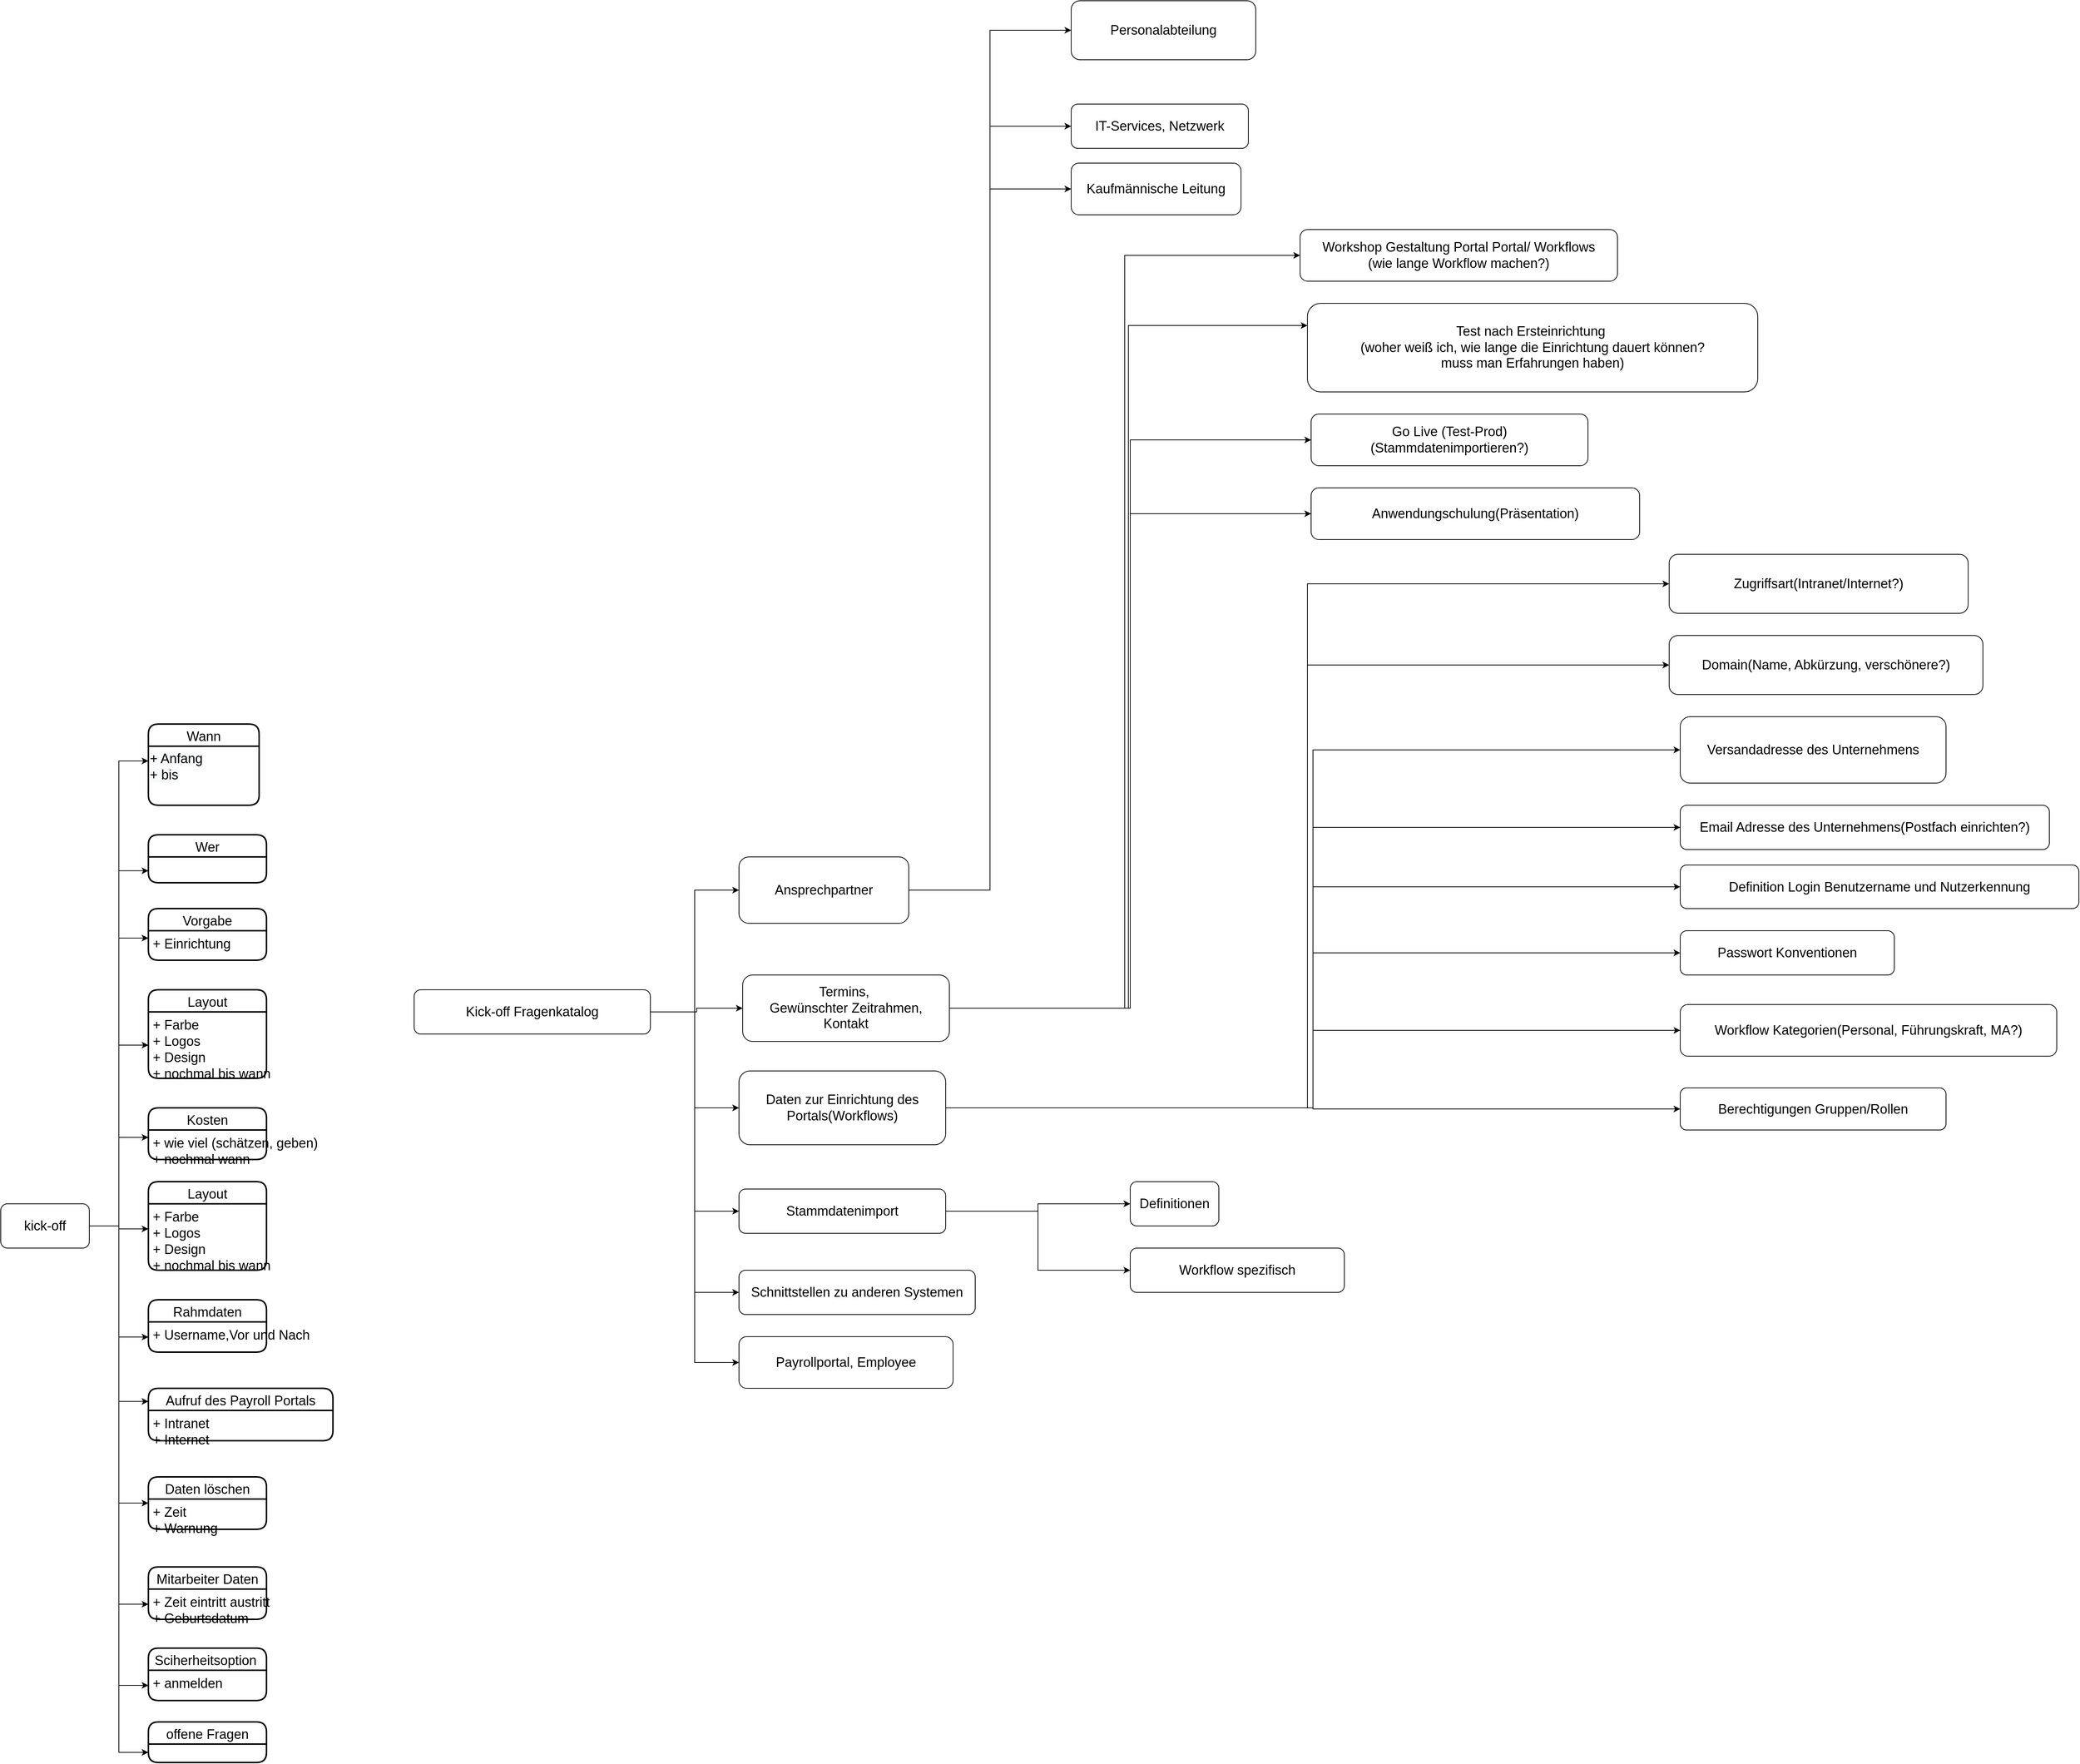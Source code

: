 <mxfile version="13.10.0" type="github">
  <diagram id="b3nM-uWUJkLZfT_GbLBI" name="Page-1">
    <mxGraphModel dx="1422" dy="3138" grid="1" gridSize="10" guides="1" tooltips="1" connect="1" arrows="1" fold="1" page="1" pageScale="1" pageWidth="827" pageHeight="1169" math="0" shadow="0">
      <root>
        <mxCell id="0" />
        <mxCell id="1" parent="0" />
        <mxCell id="AcxDM_mVUxx4Y-OriM8n-49" style="edgeStyle=orthogonalEdgeStyle;rounded=0;orthogonalLoop=1;jettySize=auto;html=1;entryX=0;entryY=0.25;entryDx=0;entryDy=0;fontSize=18;" parent="1" source="AcxDM_mVUxx4Y-OriM8n-1" target="AcxDM_mVUxx4Y-OriM8n-15" edge="1">
          <mxGeometry relative="1" as="geometry" />
        </mxCell>
        <mxCell id="AcxDM_mVUxx4Y-OriM8n-50" style="edgeStyle=orthogonalEdgeStyle;rounded=0;orthogonalLoop=1;jettySize=auto;html=1;exitX=1;exitY=0.5;exitDx=0;exitDy=0;entryX=0;entryY=0.75;entryDx=0;entryDy=0;fontSize=18;" parent="1" source="AcxDM_mVUxx4Y-OriM8n-1" target="AcxDM_mVUxx4Y-OriM8n-5" edge="1">
          <mxGeometry relative="1" as="geometry" />
        </mxCell>
        <mxCell id="AcxDM_mVUxx4Y-OriM8n-51" style="edgeStyle=orthogonalEdgeStyle;rounded=0;orthogonalLoop=1;jettySize=auto;html=1;exitX=1;exitY=0.5;exitDx=0;exitDy=0;entryX=0;entryY=0.25;entryDx=0;entryDy=0;fontSize=18;" parent="1" source="AcxDM_mVUxx4Y-OriM8n-1" target="AcxDM_mVUxx4Y-OriM8n-17" edge="1">
          <mxGeometry relative="1" as="geometry" />
        </mxCell>
        <mxCell id="AcxDM_mVUxx4Y-OriM8n-52" style="edgeStyle=orthogonalEdgeStyle;rounded=0;orthogonalLoop=1;jettySize=auto;html=1;exitX=1;exitY=0.5;exitDx=0;exitDy=0;entryX=0;entryY=0.5;entryDx=0;entryDy=0;fontSize=18;" parent="1" source="AcxDM_mVUxx4Y-OriM8n-1" target="AcxDM_mVUxx4Y-OriM8n-23" edge="1">
          <mxGeometry relative="1" as="geometry" />
        </mxCell>
        <mxCell id="AcxDM_mVUxx4Y-OriM8n-53" style="edgeStyle=orthogonalEdgeStyle;rounded=0;orthogonalLoop=1;jettySize=auto;html=1;exitX=1;exitY=0.5;exitDx=0;exitDy=0;entryX=0;entryY=0.25;entryDx=0;entryDy=0;fontSize=18;" parent="1" source="AcxDM_mVUxx4Y-OriM8n-1" target="AcxDM_mVUxx4Y-OriM8n-26" edge="1">
          <mxGeometry relative="1" as="geometry" />
        </mxCell>
        <mxCell id="AcxDM_mVUxx4Y-OriM8n-54" style="edgeStyle=orthogonalEdgeStyle;rounded=0;orthogonalLoop=1;jettySize=auto;html=1;exitX=1;exitY=0.5;exitDx=0;exitDy=0;entryX=0;entryY=0.378;entryDx=0;entryDy=0;entryPerimeter=0;fontSize=18;" parent="1" source="AcxDM_mVUxx4Y-OriM8n-1" target="AcxDM_mVUxx4Y-OriM8n-28" edge="1">
          <mxGeometry relative="1" as="geometry" />
        </mxCell>
        <mxCell id="AcxDM_mVUxx4Y-OriM8n-55" style="edgeStyle=orthogonalEdgeStyle;rounded=0;orthogonalLoop=1;jettySize=auto;html=1;exitX=1;exitY=0.5;exitDx=0;exitDy=0;entryX=0;entryY=0.5;entryDx=0;entryDy=0;fontSize=18;" parent="1" source="AcxDM_mVUxx4Y-OriM8n-1" target="AcxDM_mVUxx4Y-OriM8n-33" edge="1">
          <mxGeometry relative="1" as="geometry" />
        </mxCell>
        <mxCell id="AcxDM_mVUxx4Y-OriM8n-56" style="edgeStyle=orthogonalEdgeStyle;rounded=0;orthogonalLoop=1;jettySize=auto;html=1;exitX=1;exitY=0.5;exitDx=0;exitDy=0;entryX=0;entryY=0.25;entryDx=0;entryDy=0;fontSize=18;" parent="1" source="AcxDM_mVUxx4Y-OriM8n-1" target="AcxDM_mVUxx4Y-OriM8n-34" edge="1">
          <mxGeometry relative="1" as="geometry" />
        </mxCell>
        <mxCell id="AcxDM_mVUxx4Y-OriM8n-57" style="edgeStyle=orthogonalEdgeStyle;rounded=0;orthogonalLoop=1;jettySize=auto;html=1;exitX=1;exitY=0.5;exitDx=0;exitDy=0;entryX=0;entryY=0.5;entryDx=0;entryDy=0;fontSize=18;" parent="1" source="AcxDM_mVUxx4Y-OriM8n-1" target="AcxDM_mVUxx4Y-OriM8n-38" edge="1">
          <mxGeometry relative="1" as="geometry" />
        </mxCell>
        <mxCell id="AcxDM_mVUxx4Y-OriM8n-58" style="edgeStyle=orthogonalEdgeStyle;rounded=0;orthogonalLoop=1;jettySize=auto;html=1;exitX=1;exitY=0.5;exitDx=0;exitDy=0;entryX=0;entryY=0.5;entryDx=0;entryDy=0;fontSize=18;" parent="1" source="AcxDM_mVUxx4Y-OriM8n-1" target="AcxDM_mVUxx4Y-OriM8n-41" edge="1">
          <mxGeometry relative="1" as="geometry" />
        </mxCell>
        <mxCell id="AcxDM_mVUxx4Y-OriM8n-59" style="edgeStyle=orthogonalEdgeStyle;rounded=0;orthogonalLoop=1;jettySize=auto;html=1;exitX=1;exitY=0.5;exitDx=0;exitDy=0;entryX=0;entryY=0.5;entryDx=0;entryDy=0;fontSize=18;" parent="1" source="AcxDM_mVUxx4Y-OriM8n-1" target="AcxDM_mVUxx4Y-OriM8n-46" edge="1">
          <mxGeometry relative="1" as="geometry" />
        </mxCell>
        <mxCell id="AcxDM_mVUxx4Y-OriM8n-60" style="edgeStyle=orthogonalEdgeStyle;rounded=0;orthogonalLoop=1;jettySize=auto;html=1;exitX=1;exitY=0.5;exitDx=0;exitDy=0;entryX=0;entryY=0.75;entryDx=0;entryDy=0;fontSize=18;" parent="1" source="AcxDM_mVUxx4Y-OriM8n-1" target="AcxDM_mVUxx4Y-OriM8n-18" edge="1">
          <mxGeometry relative="1" as="geometry" />
        </mxCell>
        <mxCell id="AcxDM_mVUxx4Y-OriM8n-1" value="&lt;font style=&quot;font-size: 18px;&quot;&gt;kick-off&lt;/font&gt;" style="rounded=1;whiteSpace=wrap;html=1;fontSize=18;" parent="1" vertex="1">
          <mxGeometry x="80" y="180" width="120" height="60" as="geometry" />
        </mxCell>
        <mxCell id="AcxDM_mVUxx4Y-OriM8n-5" value="Wer" style="swimlane;childLayout=stackLayout;horizontal=1;startSize=30;horizontalStack=0;rounded=1;fontSize=18;fontStyle=0;strokeWidth=2;resizeParent=0;resizeLast=1;shadow=0;dashed=0;align=center;" parent="1" vertex="1">
          <mxGeometry x="280" y="-320" width="160" height="65" as="geometry" />
        </mxCell>
        <mxCell id="AcxDM_mVUxx4Y-OriM8n-7" value="Wann" style="swimlane;childLayout=stackLayout;horizontal=1;startSize=30;horizontalStack=0;rounded=1;fontSize=18;fontStyle=0;strokeWidth=2;resizeParent=0;resizeLast=1;shadow=0;dashed=0;align=center;" parent="1" vertex="1">
          <mxGeometry x="280" y="-470" width="150" height="110" as="geometry" />
        </mxCell>
        <mxCell id="AcxDM_mVUxx4Y-OriM8n-15" value="&lt;span style=&quot;color: rgb(0, 0, 0); font-family: helvetica; font-size: 18px; font-style: normal; font-weight: 400; letter-spacing: normal; text-align: left; text-indent: 0px; text-transform: none; word-spacing: 0px; background-color: rgb(248, 249, 250); display: inline; float: none;&quot;&gt;+ Anfang&lt;/span&gt;&lt;br style=&quot;padding: 0px; margin: 0px; color: rgb(0, 0, 0); font-family: helvetica; font-size: 18px; font-style: normal; font-weight: 400; letter-spacing: normal; text-align: left; text-indent: 0px; text-transform: none; word-spacing: 0px; background-color: rgb(248, 249, 250);&quot;&gt;&lt;span style=&quot;color: rgb(0, 0, 0); font-family: helvetica; font-size: 18px; font-style: normal; font-weight: 400; letter-spacing: normal; text-align: left; text-indent: 0px; text-transform: none; word-spacing: 0px; background-color: rgb(248, 249, 250); display: inline; float: none;&quot;&gt;+ bis&lt;/span&gt;" style="text;whiteSpace=wrap;html=1;fontSize=18;" parent="AcxDM_mVUxx4Y-OriM8n-7" vertex="1">
          <mxGeometry y="30" width="150" height="80" as="geometry" />
        </mxCell>
        <mxCell id="AcxDM_mVUxx4Y-OriM8n-16" value="Vorgabe" style="swimlane;childLayout=stackLayout;horizontal=1;startSize=30;horizontalStack=0;rounded=1;fontSize=18;fontStyle=0;strokeWidth=2;resizeParent=0;resizeLast=1;shadow=0;dashed=0;align=center;" parent="1" vertex="1">
          <mxGeometry x="280" y="-220" width="160" height="70" as="geometry" />
        </mxCell>
        <mxCell id="AcxDM_mVUxx4Y-OriM8n-17" value="+ Einrichtung&#xa;" style="align=left;strokeColor=none;fillColor=none;spacingLeft=4;fontSize=18;verticalAlign=top;resizable=0;rotatable=0;part=1;" parent="AcxDM_mVUxx4Y-OriM8n-16" vertex="1">
          <mxGeometry y="30" width="160" height="40" as="geometry" />
        </mxCell>
        <mxCell id="AcxDM_mVUxx4Y-OriM8n-18" value="offene Fragen" style="swimlane;childLayout=stackLayout;horizontal=1;startSize=30;horizontalStack=0;rounded=1;fontSize=18;fontStyle=0;strokeWidth=2;resizeParent=0;resizeLast=1;shadow=0;dashed=0;align=center;" parent="1" vertex="1">
          <mxGeometry x="280" y="882" width="160" height="55" as="geometry" />
        </mxCell>
        <mxCell id="AcxDM_mVUxx4Y-OriM8n-22" value="Layout" style="swimlane;childLayout=stackLayout;horizontal=1;startSize=30;horizontalStack=0;rounded=1;fontSize=18;fontStyle=0;strokeWidth=2;resizeParent=0;resizeLast=1;shadow=0;dashed=0;align=center;" parent="1" vertex="1">
          <mxGeometry x="280" y="-110" width="160" height="120" as="geometry" />
        </mxCell>
        <mxCell id="AcxDM_mVUxx4Y-OriM8n-23" value="+ Farbe&#xa;+ Logos&#xa;+ Design&#xa;+ nochmal bis wann" style="align=left;strokeColor=none;fillColor=none;spacingLeft=4;fontSize=18;verticalAlign=top;resizable=0;rotatable=0;part=1;" parent="AcxDM_mVUxx4Y-OriM8n-22" vertex="1">
          <mxGeometry y="30" width="160" height="90" as="geometry" />
        </mxCell>
        <mxCell id="AcxDM_mVUxx4Y-OriM8n-25" value="Kosten" style="swimlane;childLayout=stackLayout;horizontal=1;startSize=30;horizontalStack=0;rounded=1;fontSize=18;fontStyle=0;strokeWidth=2;resizeParent=0;resizeLast=1;shadow=0;dashed=0;align=center;" parent="1" vertex="1">
          <mxGeometry x="280" y="50" width="160" height="70" as="geometry" />
        </mxCell>
        <mxCell id="AcxDM_mVUxx4Y-OriM8n-26" value="+ wie viel (schätzen, geben)&#xa;+ nochmal wann" style="align=left;strokeColor=none;fillColor=none;spacingLeft=4;fontSize=18;verticalAlign=top;resizable=0;rotatable=0;part=1;" parent="AcxDM_mVUxx4Y-OriM8n-25" vertex="1">
          <mxGeometry y="30" width="160" height="40" as="geometry" />
        </mxCell>
        <mxCell id="AcxDM_mVUxx4Y-OriM8n-27" value="Layout" style="swimlane;childLayout=stackLayout;horizontal=1;startSize=30;horizontalStack=0;rounded=1;fontSize=18;fontStyle=0;strokeWidth=2;resizeParent=0;resizeLast=1;shadow=0;dashed=0;align=center;" parent="1" vertex="1">
          <mxGeometry x="280" y="150" width="160" height="120" as="geometry" />
        </mxCell>
        <mxCell id="AcxDM_mVUxx4Y-OriM8n-28" value="+ Farbe&#xa;+ Logos&#xa;+ Design&#xa;+ nochmal bis wann" style="align=left;strokeColor=none;fillColor=none;spacingLeft=4;fontSize=18;verticalAlign=top;resizable=0;rotatable=0;part=1;" parent="AcxDM_mVUxx4Y-OriM8n-27" vertex="1">
          <mxGeometry y="30" width="160" height="90" as="geometry" />
        </mxCell>
        <mxCell id="AcxDM_mVUxx4Y-OriM8n-32" value="Rahmdaten" style="swimlane;childLayout=stackLayout;horizontal=1;startSize=30;horizontalStack=0;rounded=1;fontSize=18;fontStyle=0;strokeWidth=2;resizeParent=0;resizeLast=1;shadow=0;dashed=0;align=center;" parent="1" vertex="1">
          <mxGeometry x="280" y="310" width="160" height="71" as="geometry" />
        </mxCell>
        <mxCell id="AcxDM_mVUxx4Y-OriM8n-33" value="+ Username,Vor und Nach&#xa;" style="align=left;strokeColor=none;fillColor=none;spacingLeft=4;fontSize=18;verticalAlign=top;resizable=0;rotatable=0;part=1;" parent="AcxDM_mVUxx4Y-OriM8n-32" vertex="1">
          <mxGeometry y="30" width="160" height="41" as="geometry" />
        </mxCell>
        <mxCell id="AcxDM_mVUxx4Y-OriM8n-34" value="Aufruf des Payroll Portals" style="swimlane;childLayout=stackLayout;horizontal=1;startSize=30;horizontalStack=0;rounded=1;fontSize=18;fontStyle=0;strokeWidth=2;resizeParent=0;resizeLast=1;shadow=0;dashed=0;align=center;" parent="1" vertex="1">
          <mxGeometry x="280" y="430" width="250" height="71" as="geometry" />
        </mxCell>
        <mxCell id="AcxDM_mVUxx4Y-OriM8n-35" value="+ Intranet&#xa;+ Internet&#xa;&#xa;" style="align=left;strokeColor=none;fillColor=none;spacingLeft=4;fontSize=18;verticalAlign=top;resizable=0;rotatable=0;part=1;" parent="AcxDM_mVUxx4Y-OriM8n-34" vertex="1">
          <mxGeometry y="30" width="250" height="41" as="geometry" />
        </mxCell>
        <mxCell id="AcxDM_mVUxx4Y-OriM8n-38" value="Daten löschen" style="swimlane;childLayout=stackLayout;horizontal=1;startSize=30;horizontalStack=0;rounded=1;fontSize=18;fontStyle=0;strokeWidth=2;resizeParent=0;resizeLast=1;shadow=0;dashed=0;align=center;" parent="1" vertex="1">
          <mxGeometry x="280" y="550" width="160" height="71" as="geometry" />
        </mxCell>
        <mxCell id="AcxDM_mVUxx4Y-OriM8n-39" value="+ Zeit&#xa;+ Warnung&#xa;&#xa;" style="align=left;strokeColor=none;fillColor=none;spacingLeft=4;fontSize=18;verticalAlign=top;resizable=0;rotatable=0;part=1;" parent="AcxDM_mVUxx4Y-OriM8n-38" vertex="1">
          <mxGeometry y="30" width="160" height="41" as="geometry" />
        </mxCell>
        <mxCell id="AcxDM_mVUxx4Y-OriM8n-40" value="Mitarbeiter Daten" style="swimlane;childLayout=stackLayout;horizontal=1;startSize=30;horizontalStack=0;rounded=1;fontSize=18;fontStyle=0;strokeWidth=2;resizeParent=0;resizeLast=1;shadow=0;dashed=0;align=center;" parent="1" vertex="1">
          <mxGeometry x="280" y="672" width="160" height="71" as="geometry" />
        </mxCell>
        <mxCell id="AcxDM_mVUxx4Y-OriM8n-41" value="+ Zeit eintritt austritt&#xa;+ Geburtsdatum&#xa;&#xa;" style="align=left;strokeColor=none;fillColor=none;spacingLeft=4;fontSize=18;verticalAlign=top;resizable=0;rotatable=0;part=1;" parent="AcxDM_mVUxx4Y-OriM8n-40" vertex="1">
          <mxGeometry y="30" width="160" height="41" as="geometry" />
        </mxCell>
        <mxCell id="AcxDM_mVUxx4Y-OriM8n-45" value="Sciherheitsoption " style="swimlane;childLayout=stackLayout;horizontal=1;startSize=30;horizontalStack=0;rounded=1;fontSize=18;fontStyle=0;strokeWidth=2;resizeParent=0;resizeLast=1;shadow=0;dashed=0;align=center;" parent="1" vertex="1">
          <mxGeometry x="280" y="782" width="160" height="71" as="geometry" />
        </mxCell>
        <mxCell id="AcxDM_mVUxx4Y-OriM8n-46" value="+ anmelden" style="align=left;strokeColor=none;fillColor=none;spacingLeft=4;fontSize=18;verticalAlign=top;resizable=0;rotatable=0;part=1;" parent="AcxDM_mVUxx4Y-OriM8n-45" vertex="1">
          <mxGeometry y="30" width="160" height="41" as="geometry" />
        </mxCell>
        <mxCell id="krnSTrBuLFelM3X9hXQ2-1" style="edgeStyle=orthogonalEdgeStyle;rounded=0;orthogonalLoop=1;jettySize=auto;html=1;fontSize=18;" edge="1" parent="1" source="wHNJylQBOaRW4k9Dnt0R-1" target="wHNJylQBOaRW4k9Dnt0R-2">
          <mxGeometry relative="1" as="geometry" />
        </mxCell>
        <mxCell id="krnSTrBuLFelM3X9hXQ2-2" style="edgeStyle=orthogonalEdgeStyle;rounded=0;orthogonalLoop=1;jettySize=auto;html=1;entryX=0;entryY=0.5;entryDx=0;entryDy=0;fontSize=18;" edge="1" parent="1" source="wHNJylQBOaRW4k9Dnt0R-1" target="wHNJylQBOaRW4k9Dnt0R-3">
          <mxGeometry relative="1" as="geometry" />
        </mxCell>
        <mxCell id="krnSTrBuLFelM3X9hXQ2-3" style="edgeStyle=orthogonalEdgeStyle;rounded=0;orthogonalLoop=1;jettySize=auto;html=1;entryX=0;entryY=0.5;entryDx=0;entryDy=0;fontSize=18;" edge="1" parent="1" source="wHNJylQBOaRW4k9Dnt0R-1" target="wHNJylQBOaRW4k9Dnt0R-4">
          <mxGeometry relative="1" as="geometry" />
        </mxCell>
        <mxCell id="krnSTrBuLFelM3X9hXQ2-4" style="edgeStyle=orthogonalEdgeStyle;rounded=0;orthogonalLoop=1;jettySize=auto;html=1;entryX=0;entryY=0.5;entryDx=0;entryDy=0;fontSize=18;" edge="1" parent="1" source="wHNJylQBOaRW4k9Dnt0R-1" target="wHNJylQBOaRW4k9Dnt0R-5">
          <mxGeometry relative="1" as="geometry" />
        </mxCell>
        <mxCell id="krnSTrBuLFelM3X9hXQ2-5" style="edgeStyle=orthogonalEdgeStyle;rounded=0;orthogonalLoop=1;jettySize=auto;html=1;entryX=0;entryY=0.5;entryDx=0;entryDy=0;fontSize=18;" edge="1" parent="1" source="wHNJylQBOaRW4k9Dnt0R-1" target="wHNJylQBOaRW4k9Dnt0R-6">
          <mxGeometry relative="1" as="geometry" />
        </mxCell>
        <mxCell id="krnSTrBuLFelM3X9hXQ2-7" style="edgeStyle=orthogonalEdgeStyle;rounded=0;orthogonalLoop=1;jettySize=auto;html=1;entryX=0;entryY=0.5;entryDx=0;entryDy=0;fontSize=18;" edge="1" parent="1" source="wHNJylQBOaRW4k9Dnt0R-1" target="krnSTrBuLFelM3X9hXQ2-6">
          <mxGeometry relative="1" as="geometry" />
        </mxCell>
        <mxCell id="wHNJylQBOaRW4k9Dnt0R-1" value="Kick-off Fragenkatalog" style="rounded=1;whiteSpace=wrap;html=1;fontSize=18;" parent="1" vertex="1">
          <mxGeometry x="640" y="-110" width="320" height="60" as="geometry" />
        </mxCell>
        <mxCell id="krnSTrBuLFelM3X9hXQ2-15" style="edgeStyle=orthogonalEdgeStyle;rounded=0;orthogonalLoop=1;jettySize=auto;html=1;entryX=0;entryY=0.5;entryDx=0;entryDy=0;fontSize=18;" edge="1" parent="1" source="wHNJylQBOaRW4k9Dnt0R-2" target="krnSTrBuLFelM3X9hXQ2-14">
          <mxGeometry relative="1" as="geometry" />
        </mxCell>
        <mxCell id="krnSTrBuLFelM3X9hXQ2-17" style="edgeStyle=orthogonalEdgeStyle;rounded=0;orthogonalLoop=1;jettySize=auto;html=1;fontSize=18;entryX=0;entryY=0.25;entryDx=0;entryDy=0;" edge="1" parent="1" source="wHNJylQBOaRW4k9Dnt0R-2" target="krnSTrBuLFelM3X9hXQ2-16">
          <mxGeometry relative="1" as="geometry" />
        </mxCell>
        <mxCell id="krnSTrBuLFelM3X9hXQ2-19" style="edgeStyle=orthogonalEdgeStyle;rounded=0;orthogonalLoop=1;jettySize=auto;html=1;entryX=0;entryY=0.5;entryDx=0;entryDy=0;fontSize=18;" edge="1" parent="1" source="wHNJylQBOaRW4k9Dnt0R-2" target="krnSTrBuLFelM3X9hXQ2-18">
          <mxGeometry relative="1" as="geometry" />
        </mxCell>
        <mxCell id="krnSTrBuLFelM3X9hXQ2-21" style="edgeStyle=orthogonalEdgeStyle;rounded=0;orthogonalLoop=1;jettySize=auto;html=1;entryX=0;entryY=0.5;entryDx=0;entryDy=0;fontSize=18;" edge="1" parent="1" source="wHNJylQBOaRW4k9Dnt0R-2" target="krnSTrBuLFelM3X9hXQ2-20">
          <mxGeometry relative="1" as="geometry" />
        </mxCell>
        <mxCell id="wHNJylQBOaRW4k9Dnt0R-2" value="Termins,&amp;nbsp;&lt;br style=&quot;font-size: 18px;&quot;&gt;Gewünschter Zeitrahmen,&lt;br style=&quot;font-size: 18px;&quot;&gt;Kontakt" style="rounded=1;whiteSpace=wrap;html=1;fontSize=18;" parent="1" vertex="1">
          <mxGeometry x="1085" y="-130" width="280" height="90" as="geometry" />
        </mxCell>
        <mxCell id="krnSTrBuLFelM3X9hXQ2-23" style="edgeStyle=orthogonalEdgeStyle;rounded=0;orthogonalLoop=1;jettySize=auto;html=1;entryX=0;entryY=0.5;entryDx=0;entryDy=0;fontSize=18;" edge="1" parent="1" source="wHNJylQBOaRW4k9Dnt0R-3" target="krnSTrBuLFelM3X9hXQ2-22">
          <mxGeometry relative="1" as="geometry" />
        </mxCell>
        <mxCell id="krnSTrBuLFelM3X9hXQ2-25" style="edgeStyle=orthogonalEdgeStyle;rounded=0;orthogonalLoop=1;jettySize=auto;html=1;entryX=0;entryY=0.5;entryDx=0;entryDy=0;fontSize=18;" edge="1" parent="1" source="wHNJylQBOaRW4k9Dnt0R-3" target="krnSTrBuLFelM3X9hXQ2-24">
          <mxGeometry relative="1" as="geometry" />
        </mxCell>
        <mxCell id="krnSTrBuLFelM3X9hXQ2-27" style="edgeStyle=orthogonalEdgeStyle;rounded=0;orthogonalLoop=1;jettySize=auto;html=1;entryX=0;entryY=0.5;entryDx=0;entryDy=0;fontSize=18;" edge="1" parent="1" source="wHNJylQBOaRW4k9Dnt0R-3" target="krnSTrBuLFelM3X9hXQ2-26">
          <mxGeometry relative="1" as="geometry" />
        </mxCell>
        <mxCell id="krnSTrBuLFelM3X9hXQ2-29" style="edgeStyle=orthogonalEdgeStyle;rounded=0;orthogonalLoop=1;jettySize=auto;html=1;entryX=0;entryY=0.5;entryDx=0;entryDy=0;fontSize=18;" edge="1" parent="1" source="wHNJylQBOaRW4k9Dnt0R-3" target="krnSTrBuLFelM3X9hXQ2-28">
          <mxGeometry relative="1" as="geometry" />
        </mxCell>
        <mxCell id="krnSTrBuLFelM3X9hXQ2-31" style="edgeStyle=orthogonalEdgeStyle;rounded=0;orthogonalLoop=1;jettySize=auto;html=1;entryX=0;entryY=0.5;entryDx=0;entryDy=0;fontSize=18;" edge="1" parent="1" source="wHNJylQBOaRW4k9Dnt0R-3" target="krnSTrBuLFelM3X9hXQ2-30">
          <mxGeometry relative="1" as="geometry" />
        </mxCell>
        <mxCell id="krnSTrBuLFelM3X9hXQ2-33" style="edgeStyle=orthogonalEdgeStyle;rounded=0;orthogonalLoop=1;jettySize=auto;html=1;entryX=0;entryY=0.5;entryDx=0;entryDy=0;fontSize=18;" edge="1" parent="1" source="wHNJylQBOaRW4k9Dnt0R-3" target="krnSTrBuLFelM3X9hXQ2-32">
          <mxGeometry relative="1" as="geometry" />
        </mxCell>
        <mxCell id="krnSTrBuLFelM3X9hXQ2-35" style="edgeStyle=orthogonalEdgeStyle;rounded=0;orthogonalLoop=1;jettySize=auto;html=1;entryX=0;entryY=0.5;entryDx=0;entryDy=0;fontSize=18;" edge="1" parent="1" source="wHNJylQBOaRW4k9Dnt0R-3" target="krnSTrBuLFelM3X9hXQ2-34">
          <mxGeometry relative="1" as="geometry" />
        </mxCell>
        <mxCell id="krnSTrBuLFelM3X9hXQ2-37" style="edgeStyle=orthogonalEdgeStyle;rounded=0;orthogonalLoop=1;jettySize=auto;html=1;entryX=0;entryY=0.5;entryDx=0;entryDy=0;fontSize=18;" edge="1" parent="1" source="wHNJylQBOaRW4k9Dnt0R-3" target="krnSTrBuLFelM3X9hXQ2-36">
          <mxGeometry relative="1" as="geometry" />
        </mxCell>
        <mxCell id="wHNJylQBOaRW4k9Dnt0R-3" value="Daten zur Einrichtung des Portals(Workflows)" style="rounded=1;whiteSpace=wrap;html=1;fontSize=18;" parent="1" vertex="1">
          <mxGeometry x="1080" width="280" height="100" as="geometry" />
        </mxCell>
        <mxCell id="krnSTrBuLFelM3X9hXQ2-39" style="edgeStyle=orthogonalEdgeStyle;rounded=0;orthogonalLoop=1;jettySize=auto;html=1;entryX=0;entryY=0.5;entryDx=0;entryDy=0;fontSize=18;" edge="1" parent="1" source="wHNJylQBOaRW4k9Dnt0R-4" target="krnSTrBuLFelM3X9hXQ2-38">
          <mxGeometry relative="1" as="geometry" />
        </mxCell>
        <mxCell id="krnSTrBuLFelM3X9hXQ2-41" style="edgeStyle=orthogonalEdgeStyle;rounded=0;orthogonalLoop=1;jettySize=auto;html=1;entryX=0;entryY=0.5;entryDx=0;entryDy=0;fontSize=18;" edge="1" parent="1" source="wHNJylQBOaRW4k9Dnt0R-4" target="krnSTrBuLFelM3X9hXQ2-40">
          <mxGeometry relative="1" as="geometry" />
        </mxCell>
        <mxCell id="wHNJylQBOaRW4k9Dnt0R-4" value="Stammdatenimport" style="rounded=1;whiteSpace=wrap;html=1;fontSize=18;" parent="1" vertex="1">
          <mxGeometry x="1080" y="160" width="280" height="60" as="geometry" />
        </mxCell>
        <mxCell id="wHNJylQBOaRW4k9Dnt0R-5" value="Schnittstellen zu anderen Systemen" style="rounded=1;whiteSpace=wrap;html=1;fontSize=18;" parent="1" vertex="1">
          <mxGeometry x="1080" y="270" width="320" height="60" as="geometry" />
        </mxCell>
        <mxCell id="wHNJylQBOaRW4k9Dnt0R-6" value="Payrollportal, Employee" style="rounded=1;whiteSpace=wrap;html=1;fontSize=18;" parent="1" vertex="1">
          <mxGeometry x="1080" y="360" width="290" height="70" as="geometry" />
        </mxCell>
        <mxCell id="krnSTrBuLFelM3X9hXQ2-9" style="edgeStyle=orthogonalEdgeStyle;rounded=0;orthogonalLoop=1;jettySize=auto;html=1;entryX=0;entryY=0.5;entryDx=0;entryDy=0;fontSize=18;" edge="1" parent="1" source="krnSTrBuLFelM3X9hXQ2-6" target="krnSTrBuLFelM3X9hXQ2-8">
          <mxGeometry relative="1" as="geometry" />
        </mxCell>
        <mxCell id="krnSTrBuLFelM3X9hXQ2-11" style="edgeStyle=orthogonalEdgeStyle;rounded=0;orthogonalLoop=1;jettySize=auto;html=1;entryX=0;entryY=0.5;entryDx=0;entryDy=0;fontSize=18;" edge="1" parent="1" source="krnSTrBuLFelM3X9hXQ2-6" target="krnSTrBuLFelM3X9hXQ2-10">
          <mxGeometry relative="1" as="geometry" />
        </mxCell>
        <mxCell id="krnSTrBuLFelM3X9hXQ2-13" style="edgeStyle=orthogonalEdgeStyle;rounded=0;orthogonalLoop=1;jettySize=auto;html=1;fontSize=18;entryX=0;entryY=0.5;entryDx=0;entryDy=0;" edge="1" parent="1" source="krnSTrBuLFelM3X9hXQ2-6" target="krnSTrBuLFelM3X9hXQ2-12">
          <mxGeometry relative="1" as="geometry" />
        </mxCell>
        <mxCell id="krnSTrBuLFelM3X9hXQ2-6" value="Ansprechpartner" style="rounded=1;whiteSpace=wrap;html=1;fontSize=18;" vertex="1" parent="1">
          <mxGeometry x="1080" y="-290" width="230" height="90" as="geometry" />
        </mxCell>
        <mxCell id="krnSTrBuLFelM3X9hXQ2-8" value="Personalabteilung" style="rounded=1;whiteSpace=wrap;html=1;fontSize=18;" vertex="1" parent="1">
          <mxGeometry x="1530" y="-1450" width="250" height="80" as="geometry" />
        </mxCell>
        <mxCell id="krnSTrBuLFelM3X9hXQ2-10" value="IT-Services, Netzwerk" style="rounded=1;whiteSpace=wrap;html=1;fontSize=18;" vertex="1" parent="1">
          <mxGeometry x="1530" y="-1310" width="240" height="60" as="geometry" />
        </mxCell>
        <mxCell id="krnSTrBuLFelM3X9hXQ2-12" value="Kaufmännische Leitung" style="rounded=1;whiteSpace=wrap;html=1;fontSize=18;" vertex="1" parent="1">
          <mxGeometry x="1530" y="-1230" width="230" height="70" as="geometry" />
        </mxCell>
        <mxCell id="krnSTrBuLFelM3X9hXQ2-14" value="Workshop Gestaltung Portal Portal/ Workflows&lt;br&gt;(wie lange Workflow machen?)" style="rounded=1;whiteSpace=wrap;html=1;fontSize=18;" vertex="1" parent="1">
          <mxGeometry x="1840" y="-1140" width="430" height="70" as="geometry" />
        </mxCell>
        <mxCell id="krnSTrBuLFelM3X9hXQ2-16" value="Test nach Ersteinrichtung&amp;nbsp;&lt;br&gt;(woher weiß ich, wie lange die Einrichtung dauert können?&lt;br&gt;muss man Erfahrungen haben)" style="rounded=1;whiteSpace=wrap;html=1;fontSize=18;" vertex="1" parent="1">
          <mxGeometry x="1850" y="-1040" width="610" height="120" as="geometry" />
        </mxCell>
        <mxCell id="krnSTrBuLFelM3X9hXQ2-18" value="Go Live (Test-Prod)&lt;br&gt;(Stammdatenimportieren?)" style="rounded=1;whiteSpace=wrap;html=1;fontSize=18;" vertex="1" parent="1">
          <mxGeometry x="1855" y="-890" width="375" height="70" as="geometry" />
        </mxCell>
        <mxCell id="krnSTrBuLFelM3X9hXQ2-20" value="Anwendungschulung(Präsentation)" style="rounded=1;whiteSpace=wrap;html=1;fontSize=18;" vertex="1" parent="1">
          <mxGeometry x="1855" y="-790" width="445" height="70" as="geometry" />
        </mxCell>
        <mxCell id="krnSTrBuLFelM3X9hXQ2-22" value="Zugriffsart(Intranet/Internet?)" style="rounded=1;whiteSpace=wrap;html=1;fontSize=18;" vertex="1" parent="1">
          <mxGeometry x="2340" y="-700" width="405" height="80" as="geometry" />
        </mxCell>
        <mxCell id="krnSTrBuLFelM3X9hXQ2-24" value="Domain(Name, Abkürzung, verschönere?)" style="rounded=1;whiteSpace=wrap;html=1;fontSize=18;" vertex="1" parent="1">
          <mxGeometry x="2340" y="-590" width="425" height="80" as="geometry" />
        </mxCell>
        <mxCell id="krnSTrBuLFelM3X9hXQ2-26" value="Versandadresse des Unternehmens" style="rounded=1;whiteSpace=wrap;html=1;fontSize=18;" vertex="1" parent="1">
          <mxGeometry x="2355" y="-480" width="360" height="90" as="geometry" />
        </mxCell>
        <mxCell id="krnSTrBuLFelM3X9hXQ2-28" value="Email Adresse des Unternehmens(Postfach einrichten?)" style="rounded=1;whiteSpace=wrap;html=1;fontSize=18;" vertex="1" parent="1">
          <mxGeometry x="2355" y="-360" width="500" height="60" as="geometry" />
        </mxCell>
        <mxCell id="krnSTrBuLFelM3X9hXQ2-30" value="Definition Login Benutzername und Nutzerkennung" style="rounded=1;whiteSpace=wrap;html=1;fontSize=18;" vertex="1" parent="1">
          <mxGeometry x="2355" y="-279" width="540" height="59" as="geometry" />
        </mxCell>
        <mxCell id="krnSTrBuLFelM3X9hXQ2-32" value="Passwort Konventionen" style="rounded=1;whiteSpace=wrap;html=1;fontSize=18;" vertex="1" parent="1">
          <mxGeometry x="2355" y="-190" width="290" height="60" as="geometry" />
        </mxCell>
        <mxCell id="krnSTrBuLFelM3X9hXQ2-34" value="Workflow Kategorien(Personal, Führungskraft, MA?)" style="rounded=1;whiteSpace=wrap;html=1;fontSize=18;" vertex="1" parent="1">
          <mxGeometry x="2355" y="-90" width="510" height="70" as="geometry" />
        </mxCell>
        <mxCell id="krnSTrBuLFelM3X9hXQ2-36" value="Berechtigungen Gruppen/Rollen" style="rounded=1;whiteSpace=wrap;html=1;fontSize=18;" vertex="1" parent="1">
          <mxGeometry x="2355" y="23" width="360" height="57" as="geometry" />
        </mxCell>
        <mxCell id="krnSTrBuLFelM3X9hXQ2-38" value="Definitionen" style="rounded=1;whiteSpace=wrap;html=1;fontSize=18;" vertex="1" parent="1">
          <mxGeometry x="1610" y="150" width="120" height="60" as="geometry" />
        </mxCell>
        <mxCell id="krnSTrBuLFelM3X9hXQ2-40" value="Workflow spezifisch" style="rounded=1;whiteSpace=wrap;html=1;fontSize=18;" vertex="1" parent="1">
          <mxGeometry x="1610" y="240" width="290" height="60" as="geometry" />
        </mxCell>
      </root>
    </mxGraphModel>
  </diagram>
</mxfile>
